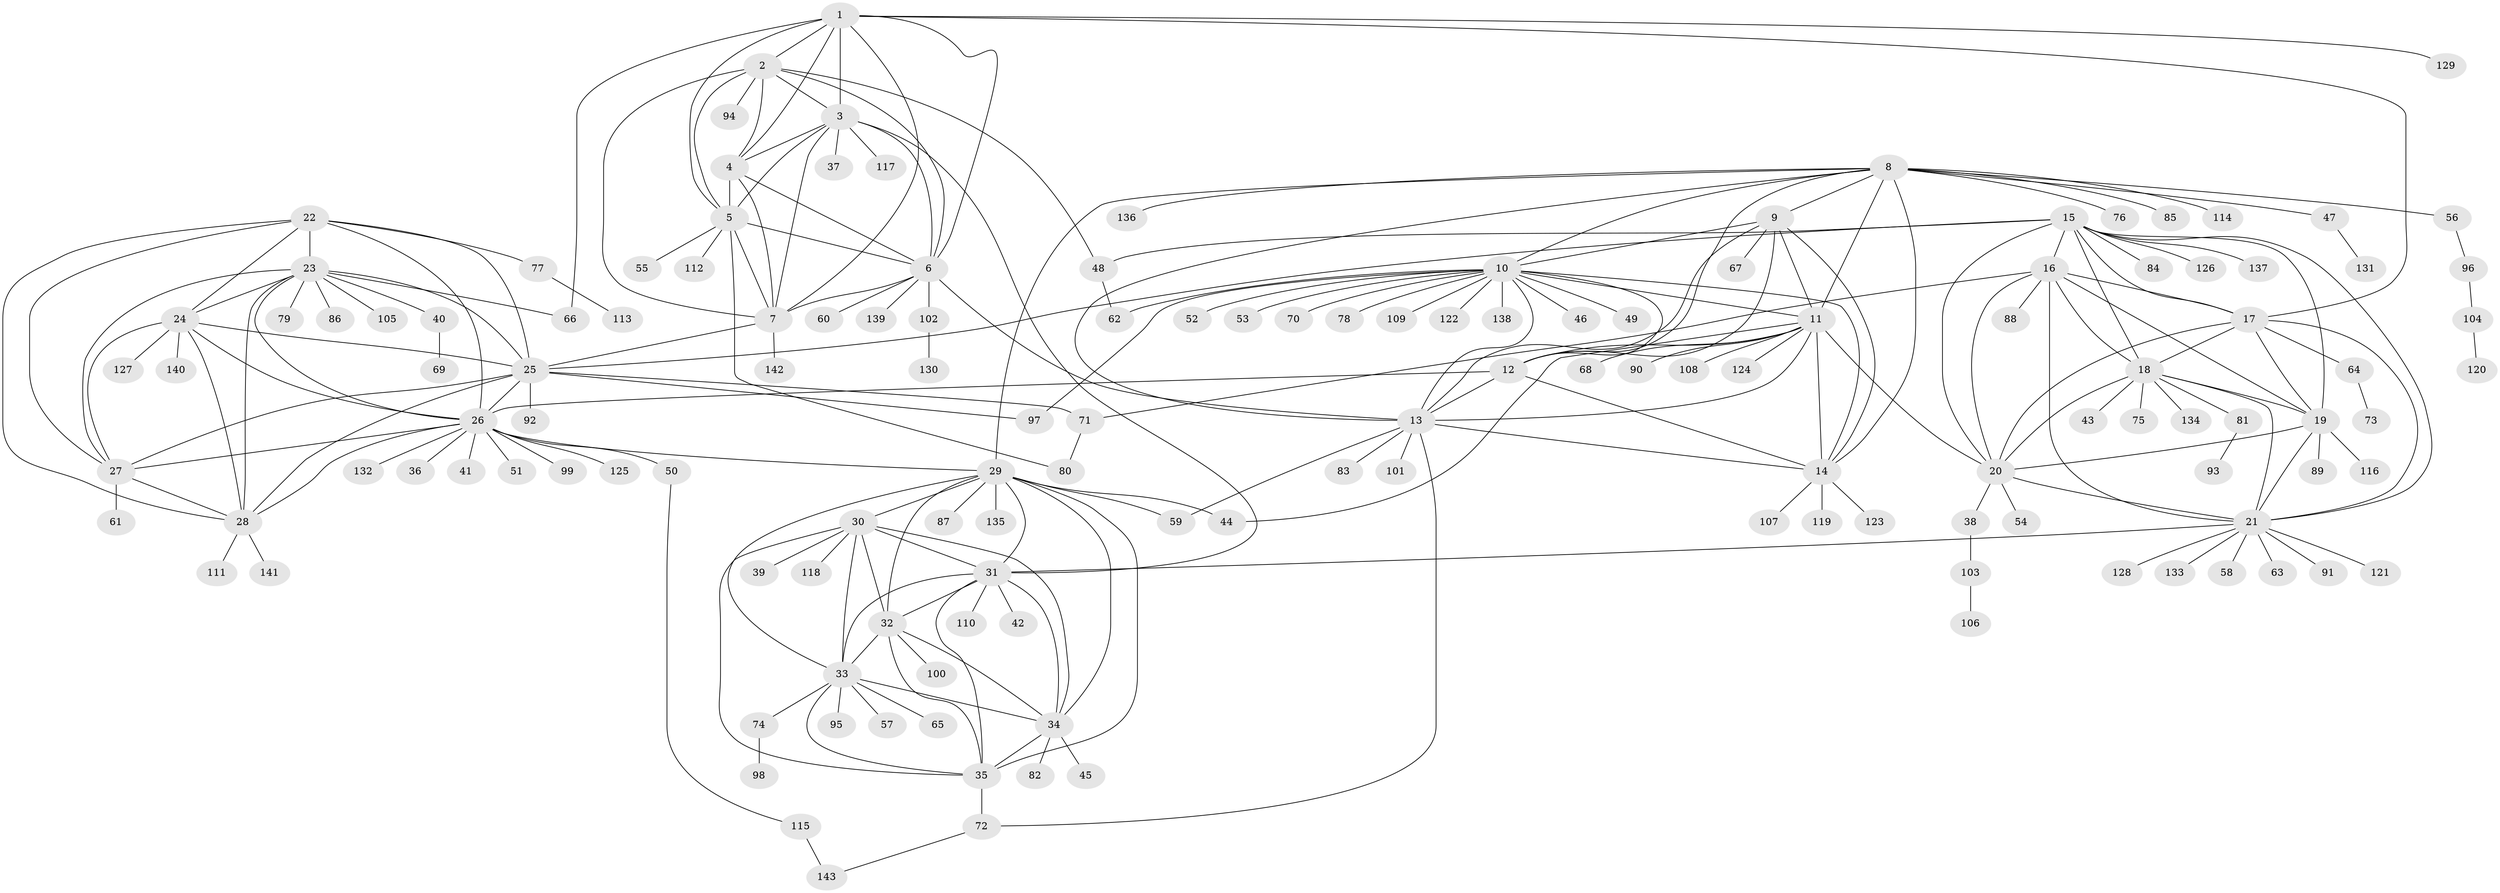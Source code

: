 // Generated by graph-tools (version 1.1) at 2025/26/03/09/25 03:26:46]
// undirected, 143 vertices, 233 edges
graph export_dot {
graph [start="1"]
  node [color=gray90,style=filled];
  1;
  2;
  3;
  4;
  5;
  6;
  7;
  8;
  9;
  10;
  11;
  12;
  13;
  14;
  15;
  16;
  17;
  18;
  19;
  20;
  21;
  22;
  23;
  24;
  25;
  26;
  27;
  28;
  29;
  30;
  31;
  32;
  33;
  34;
  35;
  36;
  37;
  38;
  39;
  40;
  41;
  42;
  43;
  44;
  45;
  46;
  47;
  48;
  49;
  50;
  51;
  52;
  53;
  54;
  55;
  56;
  57;
  58;
  59;
  60;
  61;
  62;
  63;
  64;
  65;
  66;
  67;
  68;
  69;
  70;
  71;
  72;
  73;
  74;
  75;
  76;
  77;
  78;
  79;
  80;
  81;
  82;
  83;
  84;
  85;
  86;
  87;
  88;
  89;
  90;
  91;
  92;
  93;
  94;
  95;
  96;
  97;
  98;
  99;
  100;
  101;
  102;
  103;
  104;
  105;
  106;
  107;
  108;
  109;
  110;
  111;
  112;
  113;
  114;
  115;
  116;
  117;
  118;
  119;
  120;
  121;
  122;
  123;
  124;
  125;
  126;
  127;
  128;
  129;
  130;
  131;
  132;
  133;
  134;
  135;
  136;
  137;
  138;
  139;
  140;
  141;
  142;
  143;
  1 -- 2;
  1 -- 3;
  1 -- 4;
  1 -- 5;
  1 -- 6;
  1 -- 7;
  1 -- 17;
  1 -- 66;
  1 -- 129;
  2 -- 3;
  2 -- 4;
  2 -- 5;
  2 -- 6;
  2 -- 7;
  2 -- 48;
  2 -- 94;
  3 -- 4;
  3 -- 5;
  3 -- 6;
  3 -- 7;
  3 -- 31;
  3 -- 37;
  3 -- 117;
  4 -- 5;
  4 -- 6;
  4 -- 7;
  5 -- 6;
  5 -- 7;
  5 -- 55;
  5 -- 80;
  5 -- 112;
  6 -- 7;
  6 -- 13;
  6 -- 60;
  6 -- 102;
  6 -- 139;
  7 -- 25;
  7 -- 142;
  8 -- 9;
  8 -- 10;
  8 -- 11;
  8 -- 12;
  8 -- 13;
  8 -- 14;
  8 -- 29;
  8 -- 47;
  8 -- 56;
  8 -- 76;
  8 -- 85;
  8 -- 114;
  8 -- 136;
  9 -- 10;
  9 -- 11;
  9 -- 12;
  9 -- 13;
  9 -- 14;
  9 -- 67;
  10 -- 11;
  10 -- 12;
  10 -- 13;
  10 -- 14;
  10 -- 46;
  10 -- 49;
  10 -- 52;
  10 -- 53;
  10 -- 62;
  10 -- 70;
  10 -- 78;
  10 -- 97;
  10 -- 109;
  10 -- 122;
  10 -- 138;
  11 -- 12;
  11 -- 13;
  11 -- 14;
  11 -- 20;
  11 -- 44;
  11 -- 68;
  11 -- 90;
  11 -- 108;
  11 -- 124;
  12 -- 13;
  12 -- 14;
  12 -- 26;
  13 -- 14;
  13 -- 59;
  13 -- 72;
  13 -- 83;
  13 -- 101;
  14 -- 107;
  14 -- 119;
  14 -- 123;
  15 -- 16;
  15 -- 17;
  15 -- 18;
  15 -- 19;
  15 -- 20;
  15 -- 21;
  15 -- 25;
  15 -- 48;
  15 -- 84;
  15 -- 126;
  15 -- 137;
  16 -- 17;
  16 -- 18;
  16 -- 19;
  16 -- 20;
  16 -- 21;
  16 -- 71;
  16 -- 88;
  17 -- 18;
  17 -- 19;
  17 -- 20;
  17 -- 21;
  17 -- 64;
  18 -- 19;
  18 -- 20;
  18 -- 21;
  18 -- 43;
  18 -- 75;
  18 -- 81;
  18 -- 134;
  19 -- 20;
  19 -- 21;
  19 -- 89;
  19 -- 116;
  20 -- 21;
  20 -- 38;
  20 -- 54;
  21 -- 31;
  21 -- 58;
  21 -- 63;
  21 -- 91;
  21 -- 121;
  21 -- 128;
  21 -- 133;
  22 -- 23;
  22 -- 24;
  22 -- 25;
  22 -- 26;
  22 -- 27;
  22 -- 28;
  22 -- 77;
  23 -- 24;
  23 -- 25;
  23 -- 26;
  23 -- 27;
  23 -- 28;
  23 -- 40;
  23 -- 66;
  23 -- 79;
  23 -- 86;
  23 -- 105;
  24 -- 25;
  24 -- 26;
  24 -- 27;
  24 -- 28;
  24 -- 127;
  24 -- 140;
  25 -- 26;
  25 -- 27;
  25 -- 28;
  25 -- 71;
  25 -- 92;
  25 -- 97;
  26 -- 27;
  26 -- 28;
  26 -- 29;
  26 -- 36;
  26 -- 41;
  26 -- 50;
  26 -- 51;
  26 -- 99;
  26 -- 125;
  26 -- 132;
  27 -- 28;
  27 -- 61;
  28 -- 111;
  28 -- 141;
  29 -- 30;
  29 -- 31;
  29 -- 32;
  29 -- 33;
  29 -- 34;
  29 -- 35;
  29 -- 44;
  29 -- 59;
  29 -- 87;
  29 -- 135;
  30 -- 31;
  30 -- 32;
  30 -- 33;
  30 -- 34;
  30 -- 35;
  30 -- 39;
  30 -- 118;
  31 -- 32;
  31 -- 33;
  31 -- 34;
  31 -- 35;
  31 -- 42;
  31 -- 110;
  32 -- 33;
  32 -- 34;
  32 -- 35;
  32 -- 100;
  33 -- 34;
  33 -- 35;
  33 -- 57;
  33 -- 65;
  33 -- 74;
  33 -- 95;
  34 -- 35;
  34 -- 45;
  34 -- 82;
  35 -- 72;
  38 -- 103;
  40 -- 69;
  47 -- 131;
  48 -- 62;
  50 -- 115;
  56 -- 96;
  64 -- 73;
  71 -- 80;
  72 -- 143;
  74 -- 98;
  77 -- 113;
  81 -- 93;
  96 -- 104;
  102 -- 130;
  103 -- 106;
  104 -- 120;
  115 -- 143;
}
